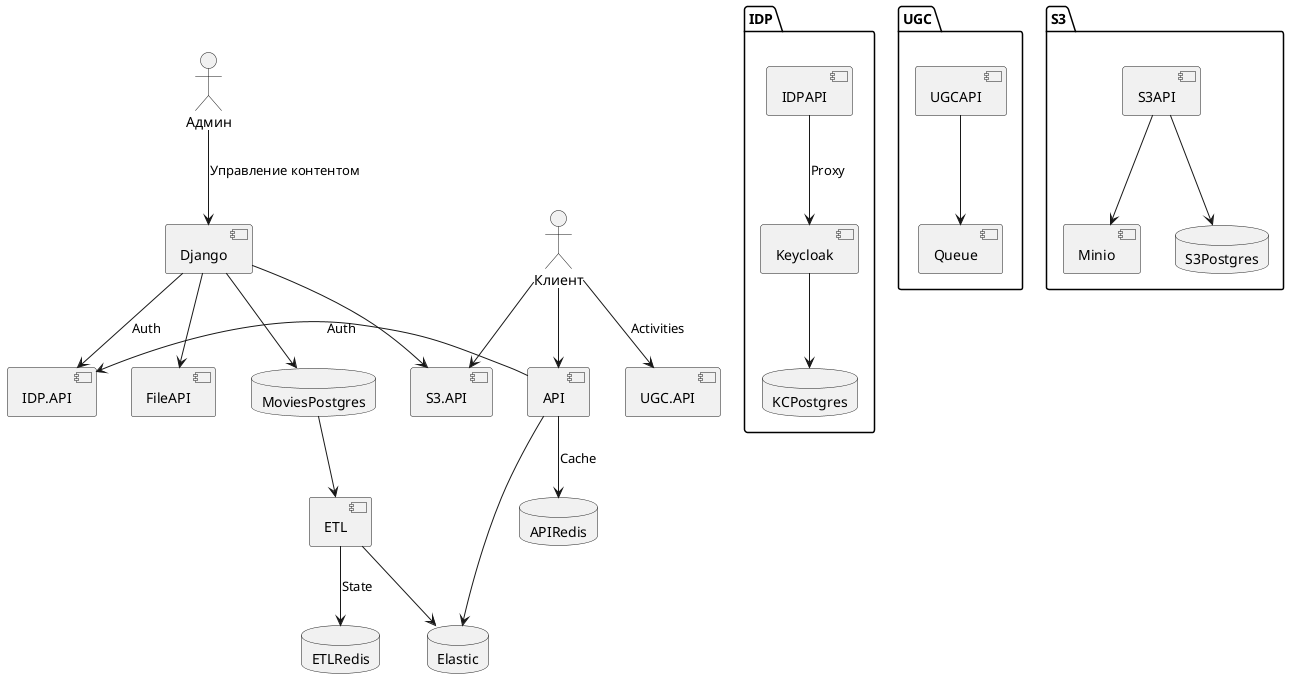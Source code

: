 @startuml diagram
skinparam componentStyle uml2
package IDP {
    component IDPAPI
    component Keycloak
    database KCPostgres
    
    IDPAPI --> Keycloak: Proxy
    Keycloak --> KCPostgres
}

package UGC {
    component UGCAPI
    component Queue

    UGCAPI --> Queue
}

package S3 {
    component S3API
    component Minio
    database S3Postgres

    S3API --> Minio
    S3API --> S3Postgres
}

actor Админ as Admin
actor Клиент as Client
component API
component Django
component IDP.API
component ETL
component FileAPI
component S3.API
component UGC.API
database KCPostgres
database MoviesPostgres
database Elastic
database ETLRedis
database APIRedis

Admin --> Django: Управление контентом
Django -> IDP.API: Auth
Django --> MoviesPostgres
Django --> FileAPI
Django --> S3.API
MoviesPostgres --> ETL
ETL --> Elastic
ETL --> ETLRedis: State


Client --> API
Client --> UGC.API: Activities
Client --> S3.API
API -left-> IDP.API: Auth
API --> Elastic
API --> APIRedis: Cache

@enduml